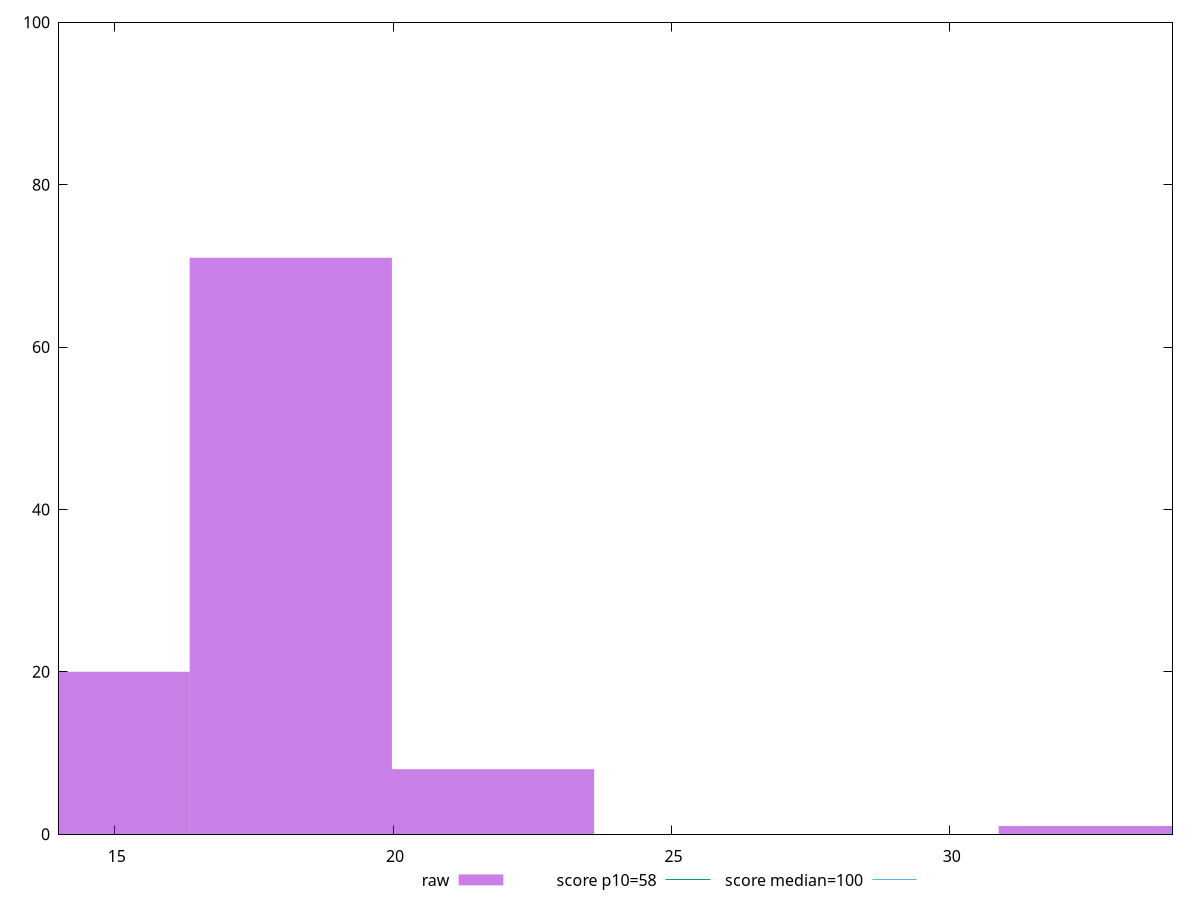 reset

$raw <<EOF
32.694264332851425 1
18.16348018491746 71
14.530784147933968 20
21.79617622190095 8
EOF

set key outside below
set boxwidth 3.632696036983492
set xrange [14:34]
set yrange [0:100]
set trange [0:100]
set style fill transparent solid 0.5 noborder

set parametric
set terminal svg size 640, 490 enhanced background rgb 'white'
set output "reports/report_00033_2021-03-01T14-23-16.841Z/estimated-input-latency/samples/astro/raw/histogram.svg"

plot $raw title "raw" with boxes, \
     58,t title "score p10=58", \
     100,t title "score median=100"

reset
